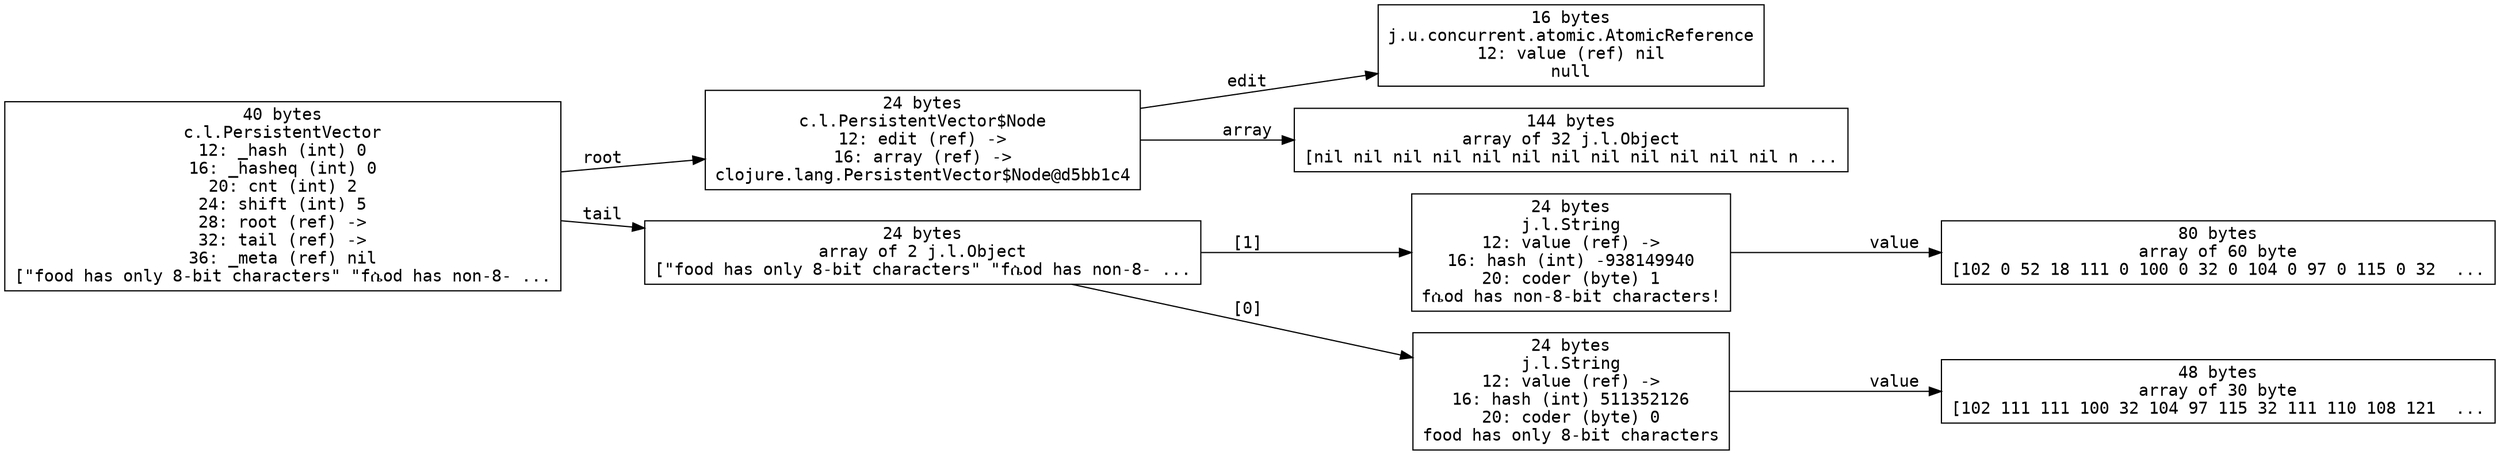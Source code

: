 digraph {
graph[dpi=100, rankdir=LR]
node[fontname="Monospace"]
edge[fontname="Monospace"]

node686[shape="box", label="16 bytes
j.u.concurrent.atomic.AtomicReference
12: value (ref) nil
null"]
node687[shape="box", label="40 bytes
c.l.PersistentVector
12: _hash (int) 0
16: _hasheq (int) 0
20: cnt (int) 2
24: shift (int) 5
28: root (ref) ->
32: tail (ref) ->
36: _meta (ref) nil
[\"food has only 8-bit characters\" \"fሴod has non-8- ..."]
node688[shape="box", label="80 bytes
array of 60 byte
[102 0 52 18 111 0 100 0 32 0 104 0 97 0 115 0 32  ..."]
node689[shape="box", label="24 bytes
c.l.PersistentVector$Node
12: edit (ref) ->
16: array (ref) ->
clojure.lang.PersistentVector$Node@d5bb1c4"]
node690[shape="box", label="24 bytes
j.l.String
12: value (ref) ->
16: hash (int) -938149940
20: coder (byte) 1
fሴod has non-8-bit characters!"]
node691[shape="box", label="24 bytes
array of 2 j.l.Object
[\"food has only 8-bit characters\" \"fሴod has non-8- ..."]
node692[shape="box", label="144 bytes
array of 32 j.l.Object
[nil nil nil nil nil nil nil nil nil nil nil nil n ..."]
node693[shape="box", label="24 bytes
j.l.String
12: value (ref) ->
16: hash (int) 511352126
20: coder (byte) 0
food has only 8-bit characters"]
node694[shape="box", label="48 bytes
array of 30 byte
[102 111 111 100 32 104 97 115 32 111 110 108 121  ..."]
node687 -> node689[label="root"]
node687 -> node691[label="tail"]
node689 -> node686[label="edit"]
node689 -> node692[label="array"]
node690 -> node688[label="value"]
node691 -> node693[label="[0]"]
node691 -> node690[label="[1]"]
node693 -> node694[label="value"]
}
